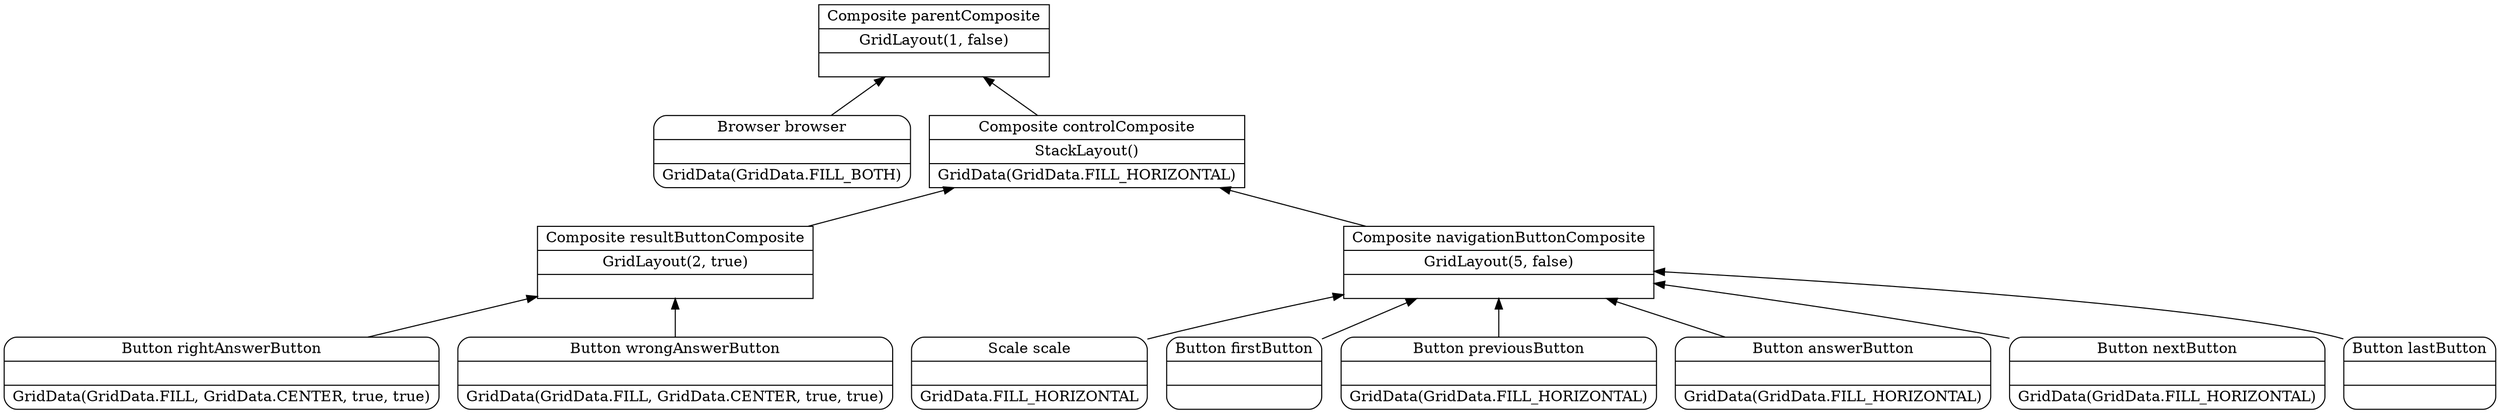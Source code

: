 digraph ReviewerTab {
    rankdir = BT;

    node [shape = record];

    pc [ label = "{Composite parentComposite|GridLayout(1, false)|}" ];
    bo [ shape = Mrecord, label = "{Browser browser||GridData(GridData.FILL_BOTH)}" ];
    cc [ label = "{Composite controlComposite|StackLayout()|GridData(GridData.FILL_HORIZONTAL)}" ];
    rc [ label = "{Composite resultButtonComposite|GridLayout(2, true)|}" ];
    nc [ label = "{Composite navigationButtonComposite|GridLayout(5, false)|}" ];
    sc [ shape = Mrecord, label = "{Scale scale||GridData.FILL_HORIZONTAL}" ];
    bf [ shape = Mrecord, label = "{Button firstButton||}" ];
    bp [ shape = Mrecord, label = "{Button previousButton||GridData(GridData.FILL_HORIZONTAL)}" ];
    ba [ shape = Mrecord, label = "{Button answerButton||GridData(GridData.FILL_HORIZONTAL)}" ];
    bn [ shape = Mrecord, label = "{Button nextButton||GridData(GridData.FILL_HORIZONTAL)}" ];
    bl [ shape = Mrecord, label = "{Button lastButton||}" ];
    br [ shape = Mrecord, label = "{Button rightAnswerButton||GridData(GridData.FILL, GridData.CENTER, true, true)}" ];
    bw [ shape = Mrecord, label = "{Button wrongAnswerButton||GridData(GridData.FILL, GridData.CENTER, true, true)}" ];

    bo -> pc;
    cc -> pc;
    rc -> cc;
    nc -> cc;
    sc -> nc;
    bf -> nc;
    bp -> nc;
    ba -> nc;
    bn -> nc;
    bl -> nc;
    br -> rc;
    bw -> rc;
}
